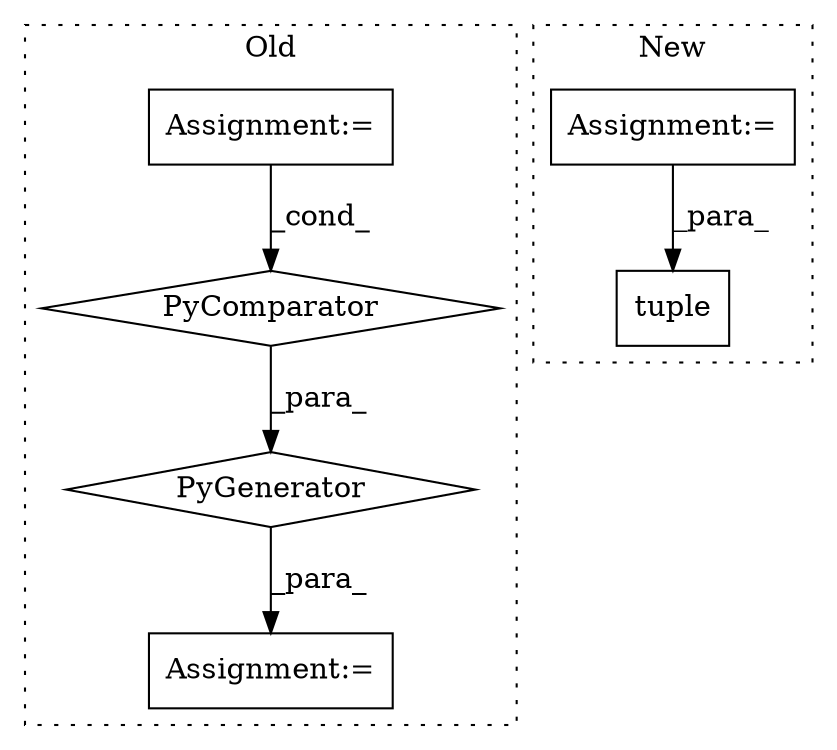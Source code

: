 digraph G {
subgraph cluster0 {
1 [label="PyGenerator" a="107" s="6876" l="108" shape="diamond"];
4 [label="PyComparator" a="113" s="6951" l="27" shape="diamond"];
5 [label="Assignment:=" a="7" s="6951" l="27" shape="box"];
6 [label="Assignment:=" a="7" s="6855" l="1" shape="box"];
label = "Old";
style="dotted";
}
subgraph cluster1 {
2 [label="tuple" a="32" s="8297,8415" l="15,-3" shape="box"];
3 [label="Assignment:=" a="7" s="8387" l="22" shape="box"];
label = "New";
style="dotted";
}
1 -> 6 [label="_para_"];
3 -> 2 [label="_para_"];
4 -> 1 [label="_para_"];
5 -> 4 [label="_cond_"];
}